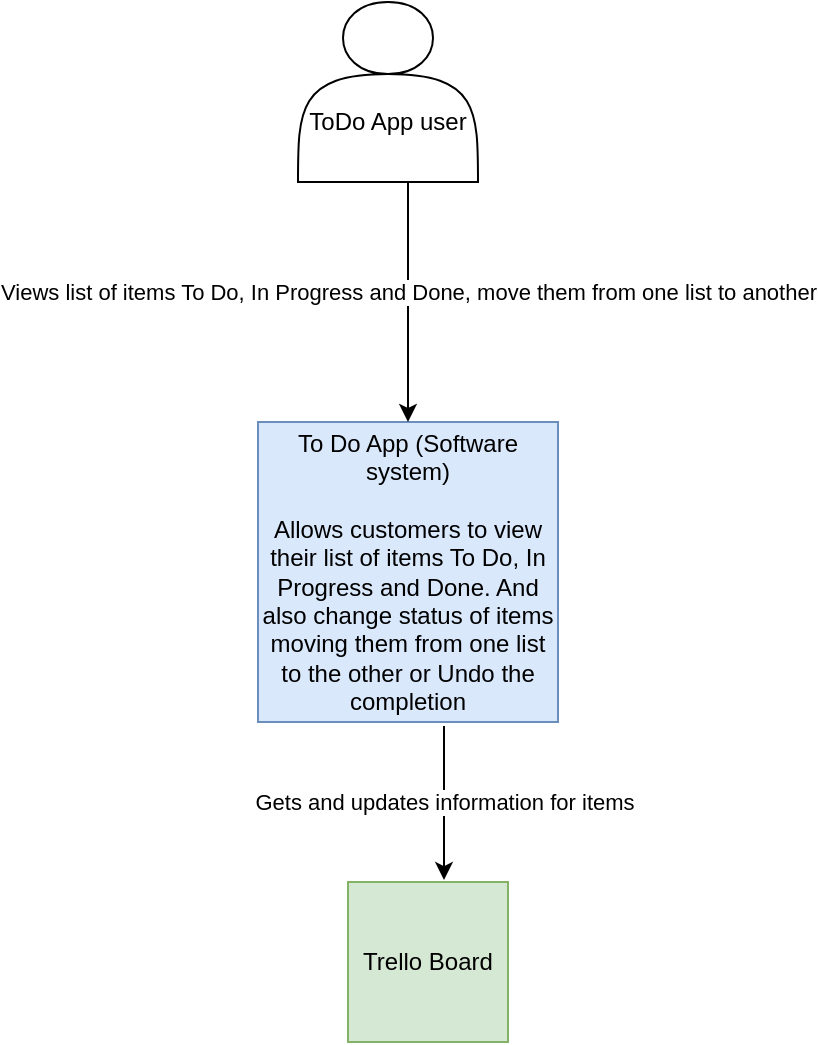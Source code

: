 <mxfile version="14.0.1" type="device"><diagram id="HcVsPp2nMjZnCpgEgDke" name="Page-1"><mxGraphModel dx="2013" dy="617" grid="1" gridSize="10" guides="1" tooltips="1" connect="1" arrows="1" fold="1" page="1" pageScale="1" pageWidth="827" pageHeight="1169" math="0" shadow="0"><root><mxCell id="0"/><mxCell id="1" parent="0"/><mxCell id="I-xrqVerB2BxxapU5DjJ-2" value="To Do App (Software system)&lt;br&gt;&lt;br&gt;Allows customers to view their list of items To Do, In Progress and Done. And also change status of items moving them from one list to the other or Undo the completion" style="whiteSpace=wrap;html=1;aspect=fixed;fillColor=#dae8fc;strokeColor=#6c8ebf;" parent="1" vertex="1"><mxGeometry x="20" y="340" width="150" height="150" as="geometry"/></mxCell><mxCell id="I-xrqVerB2BxxapU5DjJ-10" value="Views list of items To Do, In Progress and Done, move them from one list to another" style="endArrow=classic;html=1;entryX=0.5;entryY=0;entryDx=0;entryDy=0;" parent="1" target="I-xrqVerB2BxxapU5DjJ-2" edge="1"><mxGeometry width="50" height="50" relative="1" as="geometry"><mxPoint x="95" y="210" as="sourcePoint"/><mxPoint x="130" y="250" as="targetPoint"/></mxGeometry></mxCell><mxCell id="I-xrqVerB2BxxapU5DjJ-11" value="Trello Board" style="whiteSpace=wrap;html=1;aspect=fixed;fillColor=#d5e8d4;strokeColor=#82b366;" parent="1" vertex="1"><mxGeometry x="65" y="570" width="80" height="80" as="geometry"/></mxCell><mxCell id="I-xrqVerB2BxxapU5DjJ-12" value="Gets and updates information for items" style="endArrow=classic;html=1;entryX=0.6;entryY=-0.012;entryDx=0;entryDy=0;entryPerimeter=0;exitX=0.62;exitY=1.013;exitDx=0;exitDy=0;exitPerimeter=0;" parent="1" source="I-xrqVerB2BxxapU5DjJ-2" target="I-xrqVerB2BxxapU5DjJ-11" edge="1"><mxGeometry width="50" height="50" relative="1" as="geometry"><mxPoint x="390" y="370" as="sourcePoint"/><mxPoint x="440" y="320" as="targetPoint"/></mxGeometry></mxCell><mxCell id="_MH8IR-mSrGzucw917UL-1" value="&lt;br&gt;&lt;br&gt;ToDo App user" style="shape=actor;whiteSpace=wrap;html=1;" vertex="1" parent="1"><mxGeometry x="40" y="130" width="90" height="90" as="geometry"/></mxCell></root></mxGraphModel></diagram></mxfile>